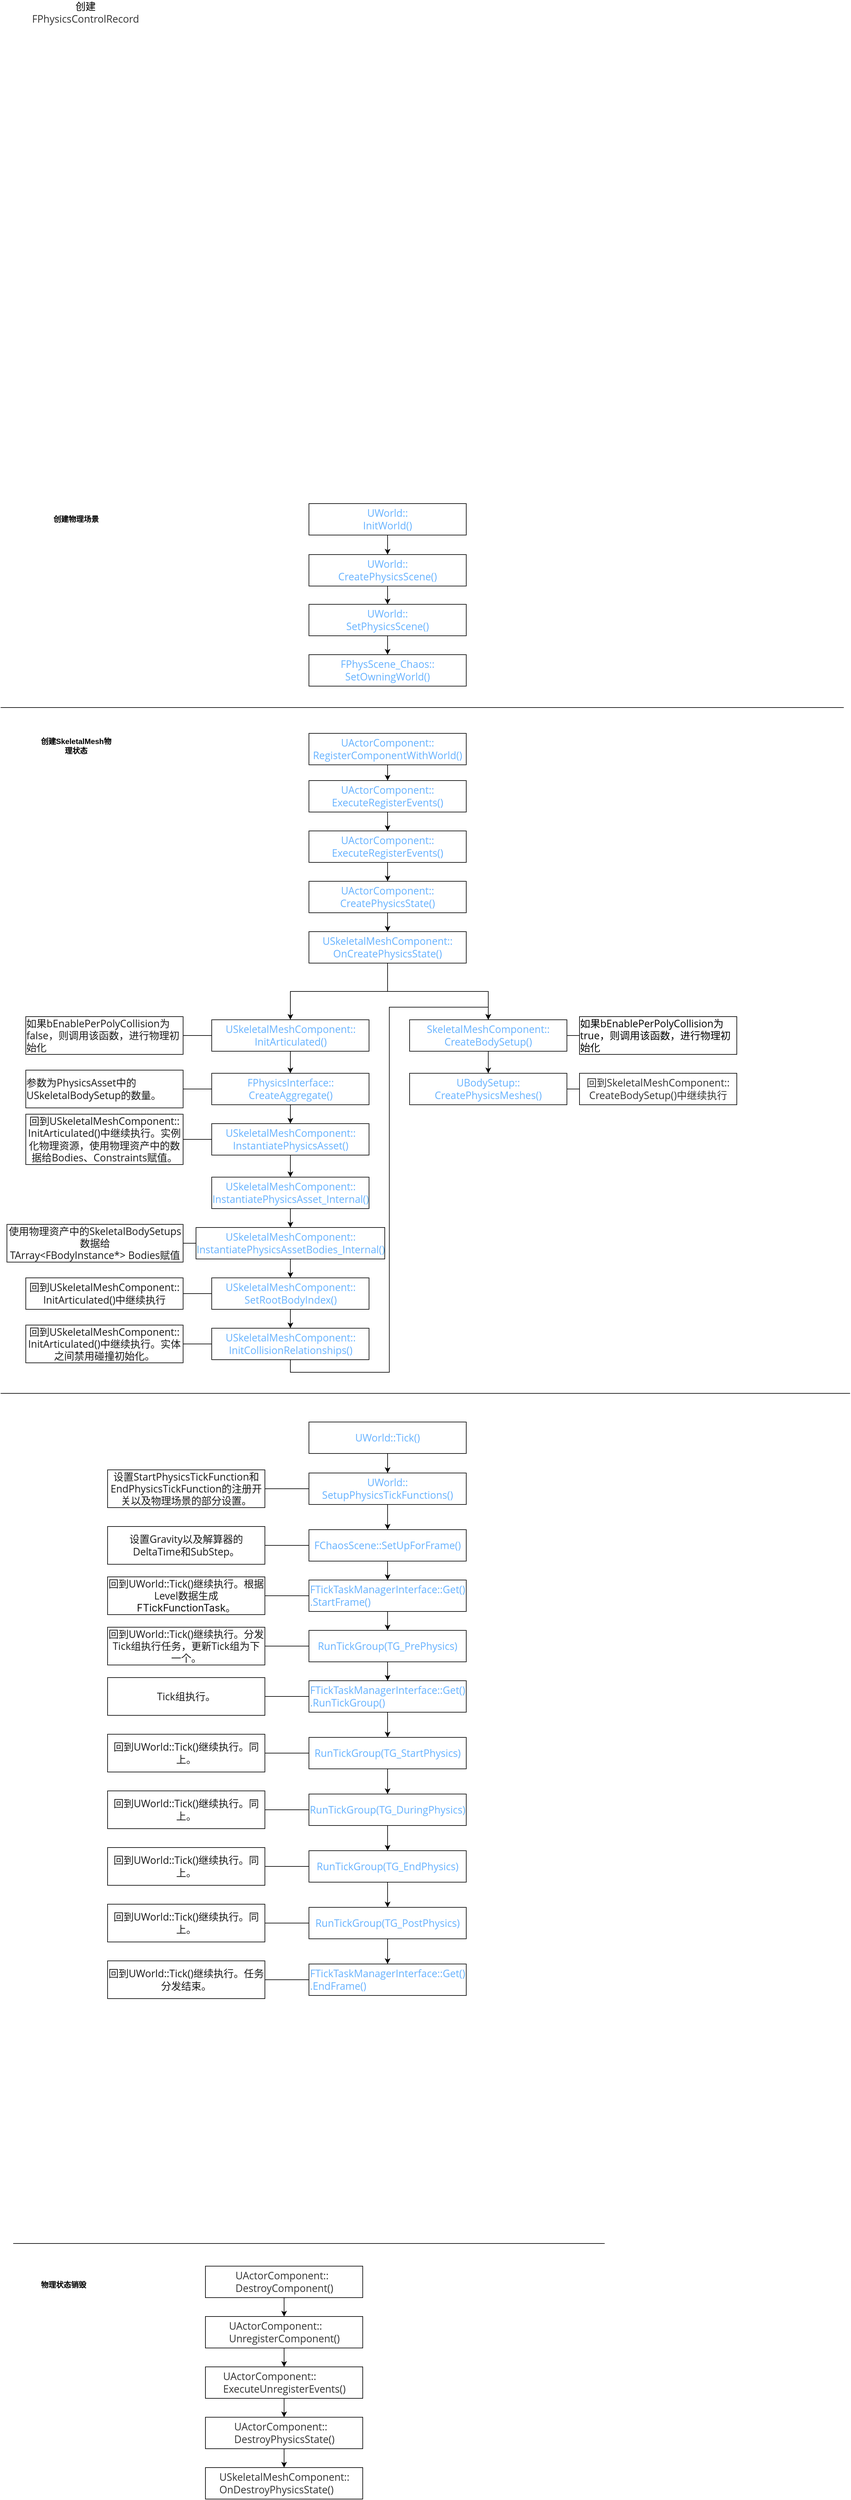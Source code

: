 <mxfile version="20.3.0" type="device"><diagram id="4QJ-qWupNC74GznjWMKf" name="第 1 页"><mxGraphModel dx="1422" dy="2034" grid="1" gridSize="10" guides="1" tooltips="1" connect="1" arrows="1" fold="1" page="1" pageScale="1" pageWidth="827" pageHeight="1169" math="0" shadow="0"><root><mxCell id="0"/><mxCell id="1" parent="0"/><mxCell id="AqJ5QSYFtJOBtOSF8PDv-22" style="edgeStyle=orthogonalEdgeStyle;rounded=0;orthogonalLoop=1;jettySize=auto;html=1;exitX=0.5;exitY=1;exitDx=0;exitDy=0;fontColor=#66B2FF;" parent="1" source="AqJ5QSYFtJOBtOSF8PDv-6" target="AqJ5QSYFtJOBtOSF8PDv-7" edge="1"><mxGeometry relative="1" as="geometry"/></mxCell><mxCell id="AqJ5QSYFtJOBtOSF8PDv-6" value="&lt;span style=&quot;box-sizing: border-box; font-family: &amp;quot;Open Sans&amp;quot;, &amp;quot;Clear Sans&amp;quot;, &amp;quot;Helvetica Neue&amp;quot;, Helvetica, Arial, sans-serif; font-size: 16px; orphans: 4; background-color: rgb(255, 255, 255);&quot; class=&quot;md-plain md-expand&quot;&gt;UActorComponent::&lt;/span&gt;&lt;span style=&quot;box-sizing: border-box; font-family: &amp;quot;Open Sans&amp;quot;, &amp;quot;Clear Sans&amp;quot;, &amp;quot;Helvetica Neue&amp;quot;, Helvetica, Arial, sans-serif; font-size: 16px; orphans: 4; background-color: rgb(255, 255, 255);&quot; class=&quot;md-softbreak&quot;&gt;&lt;br&gt;&lt;/span&gt;&lt;span style=&quot;box-sizing: border-box; font-family: &amp;quot;Open Sans&amp;quot;, &amp;quot;Clear Sans&amp;quot;, &amp;quot;Helvetica Neue&amp;quot;, Helvetica, Arial, sans-serif; font-size: 16px; orphans: 4; background-color: rgb(255, 255, 255);&quot; class=&quot;md-plain md-expand&quot;&gt;RegisterComponentWithWorld()&lt;/span&gt;" style="rounded=0;html=1;whiteSpace=wrap;align=center;fontColor=#66B2FF;" parent="1" vertex="1"><mxGeometry x="500" y="25" width="250" height="50" as="geometry"/></mxCell><mxCell id="AqJ5QSYFtJOBtOSF8PDv-23" style="edgeStyle=orthogonalEdgeStyle;rounded=0;orthogonalLoop=1;jettySize=auto;html=1;exitX=0.5;exitY=1;exitDx=0;exitDy=0;fontColor=#66B2FF;" parent="1" source="AqJ5QSYFtJOBtOSF8PDv-7" target="AqJ5QSYFtJOBtOSF8PDv-8" edge="1"><mxGeometry relative="1" as="geometry"/></mxCell><mxCell id="AqJ5QSYFtJOBtOSF8PDv-7" value="&lt;div style=&quot;orphans: 4;&quot;&gt;&lt;span style=&quot;background-color: initial; font-size: 16px;&quot;&gt;&lt;font face=&quot;Open Sans, Clear Sans, Helvetica Neue, Helvetica, Arial, sans-serif&quot;&gt;UActorComponent::&lt;/font&gt;&lt;/span&gt;&lt;/div&gt;&lt;div style=&quot;orphans: 4;&quot;&gt;&lt;span style=&quot;font-family: &amp;quot;Open Sans&amp;quot;, &amp;quot;Clear Sans&amp;quot;, &amp;quot;Helvetica Neue&amp;quot;, Helvetica, Arial, sans-serif; background-color: initial; font-size: 16px;&quot;&gt;ExecuteRegisterEvents()&lt;/span&gt;&lt;/div&gt;" style="rounded=0;html=1;whiteSpace=wrap;align=center;fontColor=#66B2FF;" parent="1" vertex="1"><mxGeometry x="500" y="100" width="250" height="50" as="geometry"/></mxCell><mxCell id="AqJ5QSYFtJOBtOSF8PDv-24" style="edgeStyle=orthogonalEdgeStyle;rounded=0;orthogonalLoop=1;jettySize=auto;html=1;exitX=0.5;exitY=1;exitDx=0;exitDy=0;fontColor=#66B2FF;" parent="1" source="AqJ5QSYFtJOBtOSF8PDv-8" target="AqJ5QSYFtJOBtOSF8PDv-10" edge="1"><mxGeometry relative="1" as="geometry"/></mxCell><mxCell id="AqJ5QSYFtJOBtOSF8PDv-8" value="&lt;div style=&quot;orphans: 4;&quot;&gt;&lt;span style=&quot;background-color: initial; font-size: 16px;&quot;&gt;&lt;font face=&quot;Open Sans, Clear Sans, Helvetica Neue, Helvetica, Arial, sans-serif&quot;&gt;UActorComponent::&lt;/font&gt;&lt;/span&gt;&lt;/div&gt;&lt;div style=&quot;orphans: 4;&quot;&gt;&lt;span style=&quot;font-family: &amp;quot;Open Sans&amp;quot;, &amp;quot;Clear Sans&amp;quot;, &amp;quot;Helvetica Neue&amp;quot;, Helvetica, Arial, sans-serif; background-color: initial; font-size: 16px;&quot;&gt;ExecuteRegisterEvents()&lt;/span&gt;&lt;/div&gt;" style="rounded=0;html=1;whiteSpace=wrap;align=center;fontColor=#66B2FF;" parent="1" vertex="1"><mxGeometry x="500" y="180" width="250" height="50" as="geometry"/></mxCell><mxCell id="AqJ5QSYFtJOBtOSF8PDv-27" style="edgeStyle=orthogonalEdgeStyle;rounded=0;orthogonalLoop=1;jettySize=auto;html=1;exitX=0.5;exitY=1;exitDx=0;exitDy=0;fontColor=#66B2FF;" parent="1" source="AqJ5QSYFtJOBtOSF8PDv-9" target="AqJ5QSYFtJOBtOSF8PDv-76" edge="1"><mxGeometry relative="1" as="geometry"/></mxCell><mxCell id="AqJ5QSYFtJOBtOSF8PDv-48" style="edgeStyle=none;rounded=0;orthogonalLoop=1;jettySize=auto;html=1;exitX=0;exitY=0.5;exitDx=0;exitDy=0;entryX=1;entryY=0.5;entryDx=0;entryDy=0;endArrow=none;endFill=0;" parent="1" source="AqJ5QSYFtJOBtOSF8PDv-9" target="AqJ5QSYFtJOBtOSF8PDv-74" edge="1"><mxGeometry relative="1" as="geometry"><mxPoint x="70" y="505" as="targetPoint"/></mxGeometry></mxCell><mxCell id="AqJ5QSYFtJOBtOSF8PDv-9" value="&lt;div style=&quot;orphans: 4;&quot;&gt;&lt;font face=&quot;Open Sans, Clear Sans, Helvetica Neue, Helvetica, Arial, sans-serif&quot;&gt;&lt;span style=&quot;font-size: 16px;&quot;&gt;USkeletalMeshComponent::&lt;/span&gt;&lt;/font&gt;&lt;/div&gt;&lt;div style=&quot;orphans: 4;&quot;&gt;&lt;span style=&quot;font-size: 16px; font-family: &amp;quot;Open Sans&amp;quot;, &amp;quot;Clear Sans&amp;quot;, &amp;quot;Helvetica Neue&amp;quot;, Helvetica, Arial, sans-serif; background-color: initial;&quot;&gt;InitArticulated()&lt;/span&gt;&lt;/div&gt;" style="rounded=0;html=1;strokeColor=default;fillColor=default;whiteSpace=wrap;align=center;fontColor=#66B2FF;" parent="1" vertex="1"><mxGeometry x="345.5" y="480" width="250" height="50" as="geometry"/></mxCell><mxCell id="AqJ5QSYFtJOBtOSF8PDv-25" style="edgeStyle=orthogonalEdgeStyle;rounded=0;orthogonalLoop=1;jettySize=auto;html=1;exitX=0.5;exitY=1;exitDx=0;exitDy=0;fontColor=#66B2FF;" parent="1" source="AqJ5QSYFtJOBtOSF8PDv-10" target="AqJ5QSYFtJOBtOSF8PDv-11" edge="1"><mxGeometry relative="1" as="geometry"/></mxCell><mxCell id="AqJ5QSYFtJOBtOSF8PDv-10" value="&lt;div style=&quot;orphans: 4;&quot;&gt;&lt;font face=&quot;Open Sans, Clear Sans, Helvetica Neue, Helvetica, Arial, sans-serif&quot;&gt;&lt;span style=&quot;font-size: 16px;&quot;&gt;UActorComponent::&lt;/span&gt;&lt;/font&gt;&lt;/div&gt;&lt;div style=&quot;orphans: 4;&quot;&gt;&lt;span style=&quot;font-size: 16px; font-family: &amp;quot;Open Sans&amp;quot;, &amp;quot;Clear Sans&amp;quot;, &amp;quot;Helvetica Neue&amp;quot;, Helvetica, Arial, sans-serif; background-color: initial;&quot;&gt;CreatePhysicsState()&lt;/span&gt;&lt;/div&gt;" style="rounded=0;html=1;strokeColor=default;fillColor=default;whiteSpace=wrap;align=center;fontColor=#66B2FF;" parent="1" vertex="1"><mxGeometry x="500" y="260" width="250" height="50" as="geometry"/></mxCell><mxCell id="AqJ5QSYFtJOBtOSF8PDv-51" style="edgeStyle=orthogonalEdgeStyle;rounded=0;orthogonalLoop=1;jettySize=auto;html=1;exitX=0.5;exitY=1;exitDx=0;exitDy=0;endArrow=classic;endFill=1;" parent="1" source="AqJ5QSYFtJOBtOSF8PDv-11" target="AqJ5QSYFtJOBtOSF8PDv-49" edge="1"><mxGeometry relative="1" as="geometry"/></mxCell><mxCell id="AqJ5QSYFtJOBtOSF8PDv-52" style="edgeStyle=orthogonalEdgeStyle;rounded=0;orthogonalLoop=1;jettySize=auto;html=1;exitX=0.5;exitY=1;exitDx=0;exitDy=0;endArrow=classic;endFill=1;" parent="1" source="AqJ5QSYFtJOBtOSF8PDv-11" target="AqJ5QSYFtJOBtOSF8PDv-9" edge="1"><mxGeometry relative="1" as="geometry"/></mxCell><mxCell id="AqJ5QSYFtJOBtOSF8PDv-11" value="&lt;div style=&quot;orphans: 4;&quot;&gt;&lt;font face=&quot;Open Sans, Clear Sans, Helvetica Neue, Helvetica, Arial, sans-serif&quot;&gt;&lt;span style=&quot;font-size: 16px;&quot;&gt;USkeletalMeshComponent::&lt;/span&gt;&lt;/font&gt;&lt;/div&gt;&lt;div style=&quot;orphans: 4;&quot;&gt;&lt;span style=&quot;font-size: 16px; font-family: &amp;quot;Open Sans&amp;quot;, &amp;quot;Clear Sans&amp;quot;, &amp;quot;Helvetica Neue&amp;quot;, Helvetica, Arial, sans-serif; background-color: initial;&quot;&gt;OnCreatePhysicsState()&lt;/span&gt;&lt;/div&gt;" style="rounded=0;html=1;strokeColor=default;fillColor=default;whiteSpace=wrap;labelPosition=center;verticalLabelPosition=middle;align=center;verticalAlign=middle;fontColor=#66B2FF;" parent="1" vertex="1"><mxGeometry x="500" y="340" width="250" height="50" as="geometry"/></mxCell><mxCell id="AqJ5QSYFtJOBtOSF8PDv-12" value="&lt;div style=&quot;orphans: 4;&quot;&gt;&lt;span style=&quot;background-color: initial; font-size: 16px;&quot;&gt;&lt;font face=&quot;Open Sans, Clear Sans, Helvetica Neue, Helvetica, Arial, sans-serif&quot;&gt;USkeletalMeshComponent::&lt;/font&gt;&lt;/span&gt;&lt;/div&gt;&lt;div style=&quot;orphans: 4;&quot;&gt;&lt;span style=&quot;background-color: initial; font-size: 16px;&quot;&gt;&lt;font face=&quot;Open Sans, Clear Sans, Helvetica Neue, Helvetica, Arial, sans-serif&quot;&gt;InstantiatePhysicsAsset&lt;/font&gt;&lt;/span&gt;&lt;span style=&quot;background-color: initial; font-family: &amp;quot;Open Sans&amp;quot;, &amp;quot;Clear Sans&amp;quot;, &amp;quot;Helvetica Neue&amp;quot;, Helvetica, Arial, sans-serif; font-size: 16px;&quot;&gt;()&lt;/span&gt;&lt;/div&gt;" style="rounded=0;html=1;strokeColor=default;fillColor=default;whiteSpace=wrap;align=center;fontColor=#66B2FF;" parent="1" vertex="1"><mxGeometry x="345.5" y="645" width="250" height="50" as="geometry"/></mxCell><mxCell id="AqJ5QSYFtJOBtOSF8PDv-31" style="rounded=0;orthogonalLoop=1;jettySize=auto;html=1;exitX=0;exitY=0.5;exitDx=0;exitDy=0;endArrow=none;endFill=0;" parent="1" source="AqJ5QSYFtJOBtOSF8PDv-13" target="AqJ5QSYFtJOBtOSF8PDv-21" edge="1"><mxGeometry relative="1" as="geometry"/></mxCell><mxCell id="AqJ5QSYFtJOBtOSF8PDv-13" value="&lt;div style=&quot;orphans: 4;&quot;&gt;&lt;font face=&quot;Open Sans, Clear Sans, Helvetica Neue, Helvetica, Arial, sans-serif&quot;&gt;&lt;span style=&quot;font-size: 16px;&quot;&gt;USkeletalMeshComponent::&lt;/span&gt;&lt;/font&gt;&lt;/div&gt;&lt;div style=&quot;orphans: 4;&quot;&gt;&lt;font face=&quot;Open Sans, Clear Sans, Helvetica Neue, Helvetica, Arial, sans-serif&quot;&gt;&lt;span style=&quot;font-size: 16px;&quot;&gt;InitCollisionRelationships()&lt;/span&gt;&lt;/font&gt;&lt;br&gt;&lt;/div&gt;" style="rounded=0;html=1;strokeColor=default;fillColor=default;whiteSpace=wrap;align=center;fontColor=#66B2FF;" parent="1" vertex="1"><mxGeometry x="345.5" y="970" width="250" height="50" as="geometry"/></mxCell><mxCell id="AqJ5QSYFtJOBtOSF8PDv-29" style="edgeStyle=orthogonalEdgeStyle;rounded=0;orthogonalLoop=1;jettySize=auto;html=1;exitX=0.5;exitY=1;exitDx=0;exitDy=0;fontColor=#66B2FF;" parent="1" source="AqJ5QSYFtJOBtOSF8PDv-14" target="AqJ5QSYFtJOBtOSF8PDv-13" edge="1"><mxGeometry relative="1" as="geometry"/></mxCell><mxCell id="AqJ5QSYFtJOBtOSF8PDv-30" style="rounded=0;orthogonalLoop=1;jettySize=auto;html=1;exitX=0;exitY=0.5;exitDx=0;exitDy=0;endArrow=none;endFill=0;" parent="1" source="AqJ5QSYFtJOBtOSF8PDv-14" target="AqJ5QSYFtJOBtOSF8PDv-19" edge="1"><mxGeometry relative="1" as="geometry"/></mxCell><mxCell id="AqJ5QSYFtJOBtOSF8PDv-14" value="&lt;div style=&quot;orphans: 4;&quot;&gt;&lt;font face=&quot;Open Sans, Clear Sans, Helvetica Neue, Helvetica, Arial, sans-serif&quot;&gt;&lt;span style=&quot;font-size: 16px;&quot;&gt;USkeletalMeshComponent::&lt;/span&gt;&lt;/font&gt;&lt;/div&gt;&lt;div style=&quot;orphans: 4;&quot;&gt;&lt;font face=&quot;Open Sans, Clear Sans, Helvetica Neue, Helvetica, Arial, sans-serif&quot;&gt;&lt;span style=&quot;font-size: 16px;&quot;&gt;SetRootBodyIndex()&lt;/span&gt;&lt;/font&gt;&lt;br&gt;&lt;/div&gt;" style="rounded=0;html=1;strokeColor=default;fillColor=default;whiteSpace=wrap;align=center;fontColor=#66B2FF;" parent="1" vertex="1"><mxGeometry x="345.5" y="890" width="250" height="50" as="geometry"/></mxCell><mxCell id="AqJ5QSYFtJOBtOSF8PDv-19" value="&lt;span style=&quot;orphans: 4; text-align: start; background-color: initial;&quot;&gt;&lt;font style=&quot;&quot; face=&quot;Open Sans, Clear Sans, Helvetica Neue, Helvetica, Arial, sans-serif&quot;&gt;&lt;span style=&quot;font-size: 16px;&quot;&gt;回到USkeletalMeshComponent::&lt;br&gt;InitArticulated()&lt;/span&gt;&lt;/font&gt;&lt;/span&gt;&lt;span style=&quot;orphans: 4; text-align: start; background-color: initial; font-size: 16px; font-family: &amp;quot;Open Sans&amp;quot;, &amp;quot;Clear Sans&amp;quot;, &amp;quot;Helvetica Neue&amp;quot;, Helvetica, Arial, sans-serif;&quot;&gt;中继续执行&lt;/span&gt;" style="rounded=0;whiteSpace=wrap;html=1;fontColor=#1A1A1A;" parent="1" vertex="1"><mxGeometry x="50" y="890" width="250" height="50" as="geometry"/></mxCell><mxCell id="AqJ5QSYFtJOBtOSF8PDv-21" value="&lt;span style=&quot;orphans: 4; text-align: start; background-color: initial;&quot;&gt;&lt;font style=&quot;&quot; face=&quot;Open Sans, Clear Sans, Helvetica Neue, Helvetica, Arial, sans-serif&quot;&gt;&lt;span style=&quot;font-size: 16px;&quot;&gt;回到USkeletalMeshComponent::&lt;br&gt;InitArticulated()&lt;/span&gt;&lt;/font&gt;&lt;/span&gt;&lt;span style=&quot;orphans: 4; text-align: start; background-color: initial; font-size: 16px; font-family: &amp;quot;Open Sans&amp;quot;, &amp;quot;Clear Sans&amp;quot;, &amp;quot;Helvetica Neue&amp;quot;, Helvetica, Arial, sans-serif;&quot;&gt;中继续执行。实体之间禁用碰撞初始化。&lt;/span&gt;" style="rounded=0;whiteSpace=wrap;html=1;fontColor=#1A1A1A;" parent="1" vertex="1"><mxGeometry x="50" y="965" width="250" height="60" as="geometry"/></mxCell><mxCell id="AqJ5QSYFtJOBtOSF8PDv-32" value="创建SkeletalMesh物理状态" style="text;html=1;strokeColor=none;fillColor=none;align=center;verticalAlign=middle;whiteSpace=wrap;rounded=0;fontStyle=1" parent="1" vertex="1"><mxGeometry x="70" y="25" width="120" height="40" as="geometry"/></mxCell><mxCell id="AqJ5QSYFtJOBtOSF8PDv-34" value="" style="line;strokeWidth=1;fillColor=none;align=left;verticalAlign=middle;spacingTop=-1;spacingLeft=3;spacingRight=3;rotatable=0;labelPosition=right;points=[];portConstraint=eastwest;strokeColor=inherit;labelBackgroundColor=none;" parent="1" vertex="1"><mxGeometry x="30" y="2420" width="940" height="8" as="geometry"/></mxCell><mxCell id="AqJ5QSYFtJOBtOSF8PDv-41" style="edgeStyle=none;rounded=0;orthogonalLoop=1;jettySize=auto;html=1;exitX=0.5;exitY=1;exitDx=0;exitDy=0;endArrow=classic;endFill=1;" parent="1" source="AqJ5QSYFtJOBtOSF8PDv-35" target="AqJ5QSYFtJOBtOSF8PDv-36" edge="1"><mxGeometry relative="1" as="geometry"/></mxCell><mxCell id="AqJ5QSYFtJOBtOSF8PDv-35" value="&lt;div style=&quot;orphans: 4; text-align: start;&quot;&gt;&lt;font face=&quot;Open Sans, Clear Sans, Helvetica Neue, Helvetica, Arial, sans-serif&quot; color=&quot;#333333&quot;&gt;&lt;span style=&quot;font-size: 16px;&quot;&gt;UActorComponent::&lt;/span&gt;&lt;/font&gt;&lt;/div&gt;&lt;div style=&quot;orphans: 4; text-align: start;&quot;&gt;&lt;font face=&quot;Open Sans, Clear Sans, Helvetica Neue, Helvetica, Arial, sans-serif&quot; color=&quot;#333333&quot;&gt;&lt;span style=&quot;font-size: 16px;&quot;&gt;DestroyComponent()&lt;/span&gt;&lt;/font&gt;&lt;br&gt;&lt;/div&gt;" style="rounded=0;html=1;strokeColor=default;fillColor=default;whiteSpace=wrap;" parent="1" vertex="1"><mxGeometry x="335.5" y="2460" width="250" height="50" as="geometry"/></mxCell><mxCell id="AqJ5QSYFtJOBtOSF8PDv-42" style="edgeStyle=none;rounded=0;orthogonalLoop=1;jettySize=auto;html=1;exitX=0.5;exitY=1;exitDx=0;exitDy=0;entryX=0.5;entryY=0;entryDx=0;entryDy=0;endArrow=classic;endFill=1;" parent="1" source="AqJ5QSYFtJOBtOSF8PDv-36" target="AqJ5QSYFtJOBtOSF8PDv-38" edge="1"><mxGeometry relative="1" as="geometry"/></mxCell><mxCell id="AqJ5QSYFtJOBtOSF8PDv-36" value="&lt;div style=&quot;orphans: 4; text-align: start;&quot;&gt;&lt;font face=&quot;Open Sans, Clear Sans, Helvetica Neue, Helvetica, Arial, sans-serif&quot; color=&quot;#333333&quot;&gt;&lt;span style=&quot;font-size: 16px;&quot;&gt;UActorComponent::&lt;/span&gt;&lt;/font&gt;&lt;/div&gt;&lt;div style=&quot;orphans: 4; text-align: start;&quot;&gt;&lt;font face=&quot;Open Sans, Clear Sans, Helvetica Neue, Helvetica, Arial, sans-serif&quot; color=&quot;#333333&quot;&gt;&lt;span style=&quot;font-size: 16px;&quot;&gt;UnregisterComponent()&lt;/span&gt;&lt;/font&gt;&lt;br&gt;&lt;/div&gt;" style="rounded=0;html=1;strokeColor=default;fillColor=default;whiteSpace=wrap;" parent="1" vertex="1"><mxGeometry x="335.5" y="2540" width="250" height="50" as="geometry"/></mxCell><mxCell id="AqJ5QSYFtJOBtOSF8PDv-44" style="edgeStyle=none;rounded=0;orthogonalLoop=1;jettySize=auto;html=1;exitX=0.5;exitY=1;exitDx=0;exitDy=0;entryX=0.5;entryY=0;entryDx=0;entryDy=0;endArrow=classic;endFill=1;" parent="1" source="AqJ5QSYFtJOBtOSF8PDv-37" target="AqJ5QSYFtJOBtOSF8PDv-39" edge="1"><mxGeometry relative="1" as="geometry"/></mxCell><mxCell id="AqJ5QSYFtJOBtOSF8PDv-37" value="&lt;div style=&quot;orphans: 4; text-align: start;&quot;&gt;&lt;font face=&quot;Open Sans, Clear Sans, Helvetica Neue, Helvetica, Arial, sans-serif&quot; color=&quot;#333333&quot;&gt;&lt;span style=&quot;font-size: 16px;&quot;&gt;UActorComponent::&lt;/span&gt;&lt;/font&gt;&lt;/div&gt;&lt;div style=&quot;orphans: 4; text-align: start;&quot;&gt;&lt;font face=&quot;Open Sans, Clear Sans, Helvetica Neue, Helvetica, Arial, sans-serif&quot; color=&quot;#333333&quot;&gt;&lt;span style=&quot;font-size: 16px;&quot;&gt;DestroyPhysicsState()&lt;/span&gt;&lt;/font&gt;&lt;br&gt;&lt;/div&gt;" style="rounded=0;html=1;strokeColor=default;fillColor=default;whiteSpace=wrap;" parent="1" vertex="1"><mxGeometry x="335.5" y="2700" width="250" height="50" as="geometry"/></mxCell><mxCell id="AqJ5QSYFtJOBtOSF8PDv-43" style="edgeStyle=none;rounded=0;orthogonalLoop=1;jettySize=auto;html=1;exitX=0.5;exitY=1;exitDx=0;exitDy=0;endArrow=classic;endFill=1;" parent="1" source="AqJ5QSYFtJOBtOSF8PDv-38" target="AqJ5QSYFtJOBtOSF8PDv-37" edge="1"><mxGeometry relative="1" as="geometry"/></mxCell><mxCell id="AqJ5QSYFtJOBtOSF8PDv-38" value="&lt;div style=&quot;orphans: 4; text-align: start;&quot;&gt;&lt;font face=&quot;Open Sans, Clear Sans, Helvetica Neue, Helvetica, Arial, sans-serif&quot; color=&quot;#333333&quot;&gt;&lt;span style=&quot;font-size: 16px;&quot;&gt;UActorComponent::&lt;/span&gt;&lt;/font&gt;&lt;/div&gt;&lt;div style=&quot;orphans: 4; text-align: start;&quot;&gt;&lt;font face=&quot;Open Sans, Clear Sans, Helvetica Neue, Helvetica, Arial, sans-serif&quot; color=&quot;#333333&quot;&gt;&lt;span style=&quot;font-size: 16px;&quot;&gt;ExecuteUnregisterEvents()&lt;/span&gt;&lt;/font&gt;&lt;br&gt;&lt;/div&gt;" style="rounded=0;html=1;strokeColor=default;fillColor=default;whiteSpace=wrap;" parent="1" vertex="1"><mxGeometry x="335.5" y="2620" width="250" height="50" as="geometry"/></mxCell><mxCell id="AqJ5QSYFtJOBtOSF8PDv-39" value="&lt;div style=&quot;orphans: 4; text-align: start;&quot;&gt;&lt;font face=&quot;Open Sans, Clear Sans, Helvetica Neue, Helvetica, Arial, sans-serif&quot; color=&quot;#333333&quot;&gt;&lt;span style=&quot;font-size: 16px;&quot;&gt;USkeletalMeshComponent::&lt;/span&gt;&lt;/font&gt;&lt;/div&gt;&lt;div style=&quot;orphans: 4; text-align: start;&quot;&gt;&lt;font face=&quot;Open Sans, Clear Sans, Helvetica Neue, Helvetica, Arial, sans-serif&quot; color=&quot;#333333&quot;&gt;&lt;span style=&quot;font-size: 16px;&quot;&gt;OnDestroyPhysicsState()&lt;/span&gt;&lt;/font&gt;&lt;br&gt;&lt;/div&gt;" style="rounded=0;html=1;strokeColor=default;fillColor=default;whiteSpace=wrap;" parent="1" vertex="1"><mxGeometry x="335.5" y="2780" width="250" height="50" as="geometry"/></mxCell><mxCell id="AqJ5QSYFtJOBtOSF8PDv-45" value="物理状态销毁" style="text;html=1;strokeColor=none;fillColor=none;align=center;verticalAlign=middle;whiteSpace=wrap;rounded=0;fontStyle=1" parent="1" vertex="1"><mxGeometry x="50" y="2470" width="120" height="40" as="geometry"/></mxCell><mxCell id="AqJ5QSYFtJOBtOSF8PDv-55" style="edgeStyle=orthogonalEdgeStyle;rounded=0;orthogonalLoop=1;jettySize=auto;html=1;exitX=0.5;exitY=1;exitDx=0;exitDy=0;entryX=0.5;entryY=0;entryDx=0;entryDy=0;endArrow=classic;endFill=1;fontColor=#66B2FF;" parent="1" source="AqJ5QSYFtJOBtOSF8PDv-49" target="AqJ5QSYFtJOBtOSF8PDv-53" edge="1"><mxGeometry relative="1" as="geometry"/></mxCell><mxCell id="AqJ5QSYFtJOBtOSF8PDv-58" style="edgeStyle=none;rounded=0;orthogonalLoop=1;jettySize=auto;html=1;exitX=1;exitY=0.5;exitDx=0;exitDy=0;endArrow=none;endFill=0;" parent="1" source="AqJ5QSYFtJOBtOSF8PDv-49" target="AqJ5QSYFtJOBtOSF8PDv-75" edge="1"><mxGeometry relative="1" as="geometry"><mxPoint x="930" y="505" as="targetPoint"/></mxGeometry></mxCell><mxCell id="AqJ5QSYFtJOBtOSF8PDv-49" value="&lt;div style=&quot;orphans: 4;&quot;&gt;&lt;font face=&quot;Open Sans, Clear Sans, Helvetica Neue, Helvetica, Arial, sans-serif&quot;&gt;&lt;span style=&quot;font-size: 16px;&quot;&gt;SkeletalMeshComponent::&lt;/span&gt;&lt;/font&gt;&lt;/div&gt;&lt;div style=&quot;orphans: 4;&quot;&gt;&lt;font face=&quot;Open Sans, Clear Sans, Helvetica Neue, Helvetica, Arial, sans-serif&quot;&gt;&lt;span style=&quot;font-size: 16px;&quot;&gt;CreateBodySetup()&lt;/span&gt;&lt;/font&gt;&lt;br&gt;&lt;/div&gt;" style="rounded=0;html=1;strokeColor=default;fillColor=default;whiteSpace=wrap;align=center;fontColor=#66B2FF;" parent="1" vertex="1"><mxGeometry x="660" y="480" width="250" height="50" as="geometry"/></mxCell><mxCell id="AqJ5QSYFtJOBtOSF8PDv-56" style="edgeStyle=orthogonalEdgeStyle;rounded=0;orthogonalLoop=1;jettySize=auto;html=1;exitX=1;exitY=0.5;exitDx=0;exitDy=0;entryX=0;entryY=0.5;entryDx=0;entryDy=0;endArrow=none;endFill=0;" parent="1" source="AqJ5QSYFtJOBtOSF8PDv-53" target="AqJ5QSYFtJOBtOSF8PDv-54" edge="1"><mxGeometry relative="1" as="geometry"/></mxCell><mxCell id="AqJ5QSYFtJOBtOSF8PDv-53" value="&lt;div style=&quot;orphans: 4;&quot;&gt;&lt;font face=&quot;Open Sans, Clear Sans, Helvetica Neue, Helvetica, Arial, sans-serif&quot;&gt;&lt;span style=&quot;font-size: 16px;&quot;&gt;UBodySetup::&lt;/span&gt;&lt;/font&gt;&lt;/div&gt;&lt;div style=&quot;orphans: 4;&quot;&gt;&lt;font face=&quot;Open Sans, Clear Sans, Helvetica Neue, Helvetica, Arial, sans-serif&quot;&gt;&lt;span style=&quot;font-size: 16px;&quot;&gt;CreatePhysicsMeshes()&lt;/span&gt;&lt;/font&gt;&lt;br&gt;&lt;/div&gt;" style="rounded=0;html=1;strokeColor=default;fillColor=default;whiteSpace=wrap;align=center;fontColor=#66B2FF;" parent="1" vertex="1"><mxGeometry x="660" y="565" width="250" height="50" as="geometry"/></mxCell><mxCell id="AqJ5QSYFtJOBtOSF8PDv-54" value="&lt;span style=&quot;orphans: 4; text-align: start; background-color: initial;&quot;&gt;&lt;font style=&quot;&quot; face=&quot;Open Sans, Clear Sans, Helvetica Neue, Helvetica, Arial, sans-serif&quot; color=&quot;#333333&quot;&gt;&lt;span style=&quot;font-size: 16px;&quot;&gt;回到&lt;/span&gt;&lt;/font&gt;&lt;/span&gt;&lt;span style=&quot;font-size: 16px; color: rgb(51, 51, 51); font-family: &amp;quot;Open Sans&amp;quot;, &amp;quot;Clear Sans&amp;quot;, &amp;quot;Helvetica Neue&amp;quot;, Helvetica, Arial, sans-serif; orphans: 4; text-align: start; background-color: initial;&quot;&gt;SkeletalMeshComponent::&lt;/span&gt;&lt;span style=&quot;orphans: 4; text-align: start; background-color: initial;&quot;&gt;&lt;font style=&quot;&quot; face=&quot;Open Sans, Clear Sans, Helvetica Neue, Helvetica, Arial, sans-serif&quot; color=&quot;#333333&quot;&gt;&lt;span style=&quot;font-size: 16px;&quot;&gt;&lt;br&gt;&lt;/span&gt;&lt;/font&gt;&lt;/span&gt;&lt;span style=&quot;font-size: 16px; color: rgb(51, 51, 51); font-family: &amp;quot;Open Sans&amp;quot;, &amp;quot;Clear Sans&amp;quot;, &amp;quot;Helvetica Neue&amp;quot;, Helvetica, Arial, sans-serif; orphans: 4; text-align: start; background-color: initial;&quot;&gt;CreateBodySetup()&lt;/span&gt;&lt;span style=&quot;orphans: 4; text-align: start; background-color: initial; font-size: 16px; color: rgb(51, 51, 51); font-family: &amp;quot;Open Sans&amp;quot;, &amp;quot;Clear Sans&amp;quot;, &amp;quot;Helvetica Neue&amp;quot;, Helvetica, Arial, sans-serif;&quot;&gt;中继续执行&lt;/span&gt;" style="rounded=0;whiteSpace=wrap;html=1;" parent="1" vertex="1"><mxGeometry x="930" y="565" width="250" height="50" as="geometry"/></mxCell><mxCell id="AqJ5QSYFtJOBtOSF8PDv-63" style="edgeStyle=none;rounded=0;orthogonalLoop=1;jettySize=auto;html=1;exitX=0.5;exitY=1;exitDx=0;exitDy=0;endArrow=classic;endFill=1;fontColor=#66B2FF;" parent="1" source="AqJ5QSYFtJOBtOSF8PDv-59" target="AqJ5QSYFtJOBtOSF8PDv-60" edge="1"><mxGeometry relative="1" as="geometry"/></mxCell><mxCell id="AqJ5QSYFtJOBtOSF8PDv-59" value="&lt;div style=&quot;orphans: 4;&quot;&gt;&lt;span style=&quot;background-color: initial; font-size: 16px;&quot;&gt;&lt;font face=&quot;Open Sans, Clear Sans, Helvetica Neue, Helvetica, Arial, sans-serif&quot;&gt;UWorld::&lt;/font&gt;&lt;/span&gt;&lt;/div&gt;&lt;div style=&quot;orphans: 4;&quot;&gt;&lt;span style=&quot;background-color: initial; font-size: 16px;&quot;&gt;&lt;font face=&quot;Open Sans, Clear Sans, Helvetica Neue, Helvetica, Arial, sans-serif&quot;&gt;InitWorld()&lt;/font&gt;&lt;/span&gt;&lt;/div&gt;" style="rounded=0;html=1;whiteSpace=wrap;align=center;fontColor=#66B2FF;" parent="1" vertex="1"><mxGeometry x="500" y="-340" width="250" height="50" as="geometry"/></mxCell><mxCell id="AqJ5QSYFtJOBtOSF8PDv-65" style="edgeStyle=none;rounded=0;orthogonalLoop=1;jettySize=auto;html=1;exitX=0.5;exitY=1;exitDx=0;exitDy=0;endArrow=classic;endFill=1;fontColor=#66B2FF;" parent="1" source="AqJ5QSYFtJOBtOSF8PDv-60" target="AqJ5QSYFtJOBtOSF8PDv-61" edge="1"><mxGeometry relative="1" as="geometry"/></mxCell><mxCell id="AqJ5QSYFtJOBtOSF8PDv-60" value="&lt;div style=&quot;orphans: 4;&quot;&gt;&lt;font face=&quot;Open Sans, Clear Sans, Helvetica Neue, Helvetica, Arial, sans-serif&quot;&gt;&lt;span style=&quot;font-size: 16px;&quot;&gt;UWorld::&lt;/span&gt;&lt;/font&gt;&lt;/div&gt;&lt;div style=&quot;orphans: 4;&quot;&gt;&lt;font face=&quot;Open Sans, Clear Sans, Helvetica Neue, Helvetica, Arial, sans-serif&quot;&gt;&lt;span style=&quot;font-size: 16px;&quot;&gt;CreatePhysicsScene()&lt;/span&gt;&lt;/font&gt;&lt;br&gt;&lt;/div&gt;" style="rounded=0;html=1;whiteSpace=wrap;align=center;fontColor=#66B2FF;" parent="1" vertex="1"><mxGeometry x="500" y="-259" width="250" height="50" as="geometry"/></mxCell><mxCell id="AqJ5QSYFtJOBtOSF8PDv-68" style="edgeStyle=none;rounded=0;orthogonalLoop=1;jettySize=auto;html=1;exitX=0.5;exitY=1;exitDx=0;exitDy=0;entryX=0.5;entryY=0;entryDx=0;entryDy=0;endArrow=classic;endFill=1;fontColor=#66B2FF;" parent="1" source="AqJ5QSYFtJOBtOSF8PDv-61" target="AqJ5QSYFtJOBtOSF8PDv-62" edge="1"><mxGeometry relative="1" as="geometry"/></mxCell><mxCell id="AqJ5QSYFtJOBtOSF8PDv-61" value="&lt;div style=&quot;orphans: 4;&quot;&gt;&lt;font face=&quot;Open Sans, Clear Sans, Helvetica Neue, Helvetica, Arial, sans-serif&quot;&gt;&lt;span style=&quot;font-size: 16px;&quot;&gt;UWorld::&lt;/span&gt;&lt;/font&gt;&lt;/div&gt;&lt;div style=&quot;orphans: 4;&quot;&gt;&lt;font face=&quot;Open Sans, Clear Sans, Helvetica Neue, Helvetica, Arial, sans-serif&quot;&gt;&lt;span style=&quot;font-size: 16px;&quot;&gt;SetPhysicsScene()&lt;/span&gt;&lt;/font&gt;&lt;br&gt;&lt;/div&gt;" style="rounded=0;html=1;whiteSpace=wrap;align=center;fontColor=#66B2FF;" parent="1" vertex="1"><mxGeometry x="500" y="-180" width="250" height="50" as="geometry"/></mxCell><mxCell id="AqJ5QSYFtJOBtOSF8PDv-62" value="&lt;div style=&quot;orphans: 4;&quot;&gt;&lt;font face=&quot;Open Sans, Clear Sans, Helvetica Neue, Helvetica, Arial, sans-serif&quot;&gt;&lt;span style=&quot;font-size: 16px;&quot;&gt;FPhysScene_Chaos::&lt;/span&gt;&lt;/font&gt;&lt;/div&gt;&lt;div style=&quot;orphans: 4;&quot;&gt;&lt;font face=&quot;Open Sans, Clear Sans, Helvetica Neue, Helvetica, Arial, sans-serif&quot;&gt;&lt;span style=&quot;font-size: 16px;&quot;&gt;SetOwningWorld()&lt;/span&gt;&lt;/font&gt;&lt;br&gt;&lt;/div&gt;" style="rounded=0;html=1;whiteSpace=wrap;align=center;fontColor=#66B2FF;" parent="1" vertex="1"><mxGeometry x="500" y="-100" width="250" height="50" as="geometry"/></mxCell><mxCell id="AqJ5QSYFtJOBtOSF8PDv-69" value="" style="line;strokeWidth=1;fillColor=none;align=left;verticalAlign=middle;spacingTop=-1;spacingLeft=3;spacingRight=3;rotatable=0;labelPosition=right;points=[];portConstraint=eastwest;strokeColor=inherit;labelBackgroundColor=none;" parent="1" vertex="1"><mxGeometry x="10" y="-20" width="1340" height="8" as="geometry"/></mxCell><mxCell id="AqJ5QSYFtJOBtOSF8PDv-70" value="创建物理场景" style="text;html=1;strokeColor=none;fillColor=none;align=center;verticalAlign=middle;whiteSpace=wrap;rounded=0;fontStyle=1" parent="1" vertex="1"><mxGeometry x="70" y="-335" width="120" height="40" as="geometry"/></mxCell><mxCell id="AqJ5QSYFtJOBtOSF8PDv-73" style="edgeStyle=none;rounded=0;orthogonalLoop=1;jettySize=auto;html=1;exitX=1;exitY=0.5;exitDx=0;exitDy=0;entryX=0;entryY=0.5;entryDx=0;entryDy=0;endArrow=none;endFill=0;" parent="1" source="AqJ5QSYFtJOBtOSF8PDv-72" target="AqJ5QSYFtJOBtOSF8PDv-12" edge="1"><mxGeometry relative="1" as="geometry"/></mxCell><mxCell id="AqJ5QSYFtJOBtOSF8PDv-72" value="&lt;span style=&quot;background-color: initial; orphans: 4; text-align: start;&quot;&gt;&lt;font face=&quot;Open Sans, Clear Sans, Helvetica Neue, Helvetica, Arial, sans-serif&quot;&gt;&lt;span style=&quot;font-size: 16px;&quot;&gt;回到USkeletalMeshComponent::&lt;br&gt;InitArticulated()&lt;/span&gt;&lt;/font&gt;&lt;/span&gt;&lt;span style=&quot;background-color: initial; orphans: 4; text-align: start; font-size: 16px; font-family: &amp;quot;Open Sans&amp;quot;, &amp;quot;Clear Sans&amp;quot;, &amp;quot;Helvetica Neue&amp;quot;, Helvetica, Arial, sans-serif;&quot;&gt;中继续执行。&lt;/span&gt;&lt;span style=&quot;font-family: &amp;quot;Open Sans&amp;quot;, &amp;quot;Clear Sans&amp;quot;, &amp;quot;Helvetica Neue&amp;quot;, Helvetica, Arial, sans-serif; background-color: initial; font-size: 16px; orphans: 4; text-align: start;&quot;&gt;实例化物理资源，使用物理资产中的数据给Bodies、Constraints赋值。&lt;/span&gt;&lt;span style=&quot;background-color: initial; orphans: 4; text-align: start; font-size: 16px; font-family: &amp;quot;Open Sans&amp;quot;, &amp;quot;Clear Sans&amp;quot;, &amp;quot;Helvetica Neue&amp;quot;, Helvetica, Arial, sans-serif;&quot;&gt;&lt;br&gt;&lt;/span&gt;" style="rounded=0;whiteSpace=wrap;html=1;fontColor=#1A1A1A;" parent="1" vertex="1"><mxGeometry x="50" y="630" width="250" height="80" as="geometry"/></mxCell><mxCell id="AqJ5QSYFtJOBtOSF8PDv-74" value="&lt;div style=&quot;orphans: 4; text-align: start;&quot;&gt;&lt;span style=&quot;background-color: initial; font-size: 16px;&quot;&gt;&lt;font face=&quot;Open Sans, Clear Sans, Helvetica Neue, Helvetica, Arial, sans-serif&quot;&gt;如果bEnablePerPolyCollision为false，则调用该函数，进行物理初始化&lt;/font&gt;&lt;/span&gt;&lt;/div&gt;" style="rounded=0;whiteSpace=wrap;html=1;fontColor=#1A1A1A;" parent="1" vertex="1"><mxGeometry x="50" y="475" width="250" height="60" as="geometry"/></mxCell><mxCell id="AqJ5QSYFtJOBtOSF8PDv-75" value="&lt;div style=&quot;orphans: 4; text-align: start;&quot;&gt;&lt;span style=&quot;background-color: initial; font-size: 16px;&quot;&gt;&lt;font face=&quot;Open Sans, Clear Sans, Helvetica Neue, Helvetica, Arial, sans-serif&quot;&gt;如果bEnablePerPolyCollision为true，则调用该函数，进行物理初始化&lt;/font&gt;&lt;/span&gt;&lt;/div&gt;" style="rounded=0;whiteSpace=wrap;html=1;" parent="1" vertex="1"><mxGeometry x="930" y="475" width="250" height="60" as="geometry"/></mxCell><mxCell id="AqJ5QSYFtJOBtOSF8PDv-77" style="edgeStyle=none;rounded=0;orthogonalLoop=1;jettySize=auto;html=1;exitX=0.5;exitY=1;exitDx=0;exitDy=0;endArrow=classic;endFill=1;fontColor=#66B2FF;" parent="1" source="AqJ5QSYFtJOBtOSF8PDv-76" target="AqJ5QSYFtJOBtOSF8PDv-12" edge="1"><mxGeometry relative="1" as="geometry"/></mxCell><mxCell id="AqJ5QSYFtJOBtOSF8PDv-76" value="&lt;div style=&quot;orphans: 4;&quot;&gt;&lt;font face=&quot;Open Sans, Clear Sans, Helvetica Neue, Helvetica, Arial, sans-serif&quot;&gt;&lt;span style=&quot;font-size: 16px;&quot;&gt;FPhysicsInterface::&lt;/span&gt;&lt;/font&gt;&lt;/div&gt;&lt;div style=&quot;orphans: 4;&quot;&gt;&lt;font face=&quot;Open Sans, Clear Sans, Helvetica Neue, Helvetica, Arial, sans-serif&quot;&gt;&lt;span style=&quot;font-size: 16px;&quot;&gt;CreateAggregate()&lt;/span&gt;&lt;/font&gt;&lt;br&gt;&lt;/div&gt;" style="rounded=0;html=1;strokeColor=default;fillColor=default;whiteSpace=wrap;align=center;fontColor=#66B2FF;" parent="1" vertex="1"><mxGeometry x="345.5" y="565" width="250" height="50" as="geometry"/></mxCell><mxCell id="AqJ5QSYFtJOBtOSF8PDv-79" style="edgeStyle=none;rounded=0;orthogonalLoop=1;jettySize=auto;html=1;exitX=1;exitY=0.5;exitDx=0;exitDy=0;entryX=0;entryY=0.5;entryDx=0;entryDy=0;endArrow=none;endFill=0;" parent="1" source="AqJ5QSYFtJOBtOSF8PDv-78" target="AqJ5QSYFtJOBtOSF8PDv-76" edge="1"><mxGeometry relative="1" as="geometry"/></mxCell><mxCell id="AqJ5QSYFtJOBtOSF8PDv-78" value="&lt;div style=&quot;orphans: 4; text-align: start;&quot;&gt;&lt;span style=&quot;font-family: &amp;quot;Open Sans&amp;quot;, &amp;quot;Clear Sans&amp;quot;, &amp;quot;Helvetica Neue&amp;quot;, Helvetica, Arial, sans-serif; font-size: 16px; background-color: rgb(255, 255, 255);&quot;&gt;参数为PhysicsAsset中的USkeletalBodySetup的数量。&lt;/span&gt;&lt;br&gt;&lt;/div&gt;" style="rounded=0;whiteSpace=wrap;html=1;fontColor=#1A1A1A;" parent="1" vertex="1"><mxGeometry x="50" y="560" width="250" height="60" as="geometry"/></mxCell><mxCell id="AqJ5QSYFtJOBtOSF8PDv-85" style="edgeStyle=none;rounded=0;orthogonalLoop=1;jettySize=auto;html=1;exitX=0.5;exitY=1;exitDx=0;exitDy=0;entryX=0.5;entryY=0;entryDx=0;entryDy=0;fontColor=#66B2FF;endArrow=classic;endFill=1;" parent="1" source="AqJ5QSYFtJOBtOSF8PDv-80" target="AqJ5QSYFtJOBtOSF8PDv-83" edge="1"><mxGeometry relative="1" as="geometry"/></mxCell><mxCell id="AqJ5QSYFtJOBtOSF8PDv-80" value="&lt;div style=&quot;orphans: 4;&quot;&gt;&lt;font face=&quot;Open Sans, Clear Sans, Helvetica Neue, Helvetica, Arial, sans-serif&quot;&gt;&lt;span style=&quot;font-size: 16px;&quot;&gt;USkeletalMeshComponent::&lt;/span&gt;&lt;/font&gt;&lt;/div&gt;&lt;div style=&quot;orphans: 4;&quot;&gt;&lt;font face=&quot;Open Sans, Clear Sans, Helvetica Neue, Helvetica, Arial, sans-serif&quot;&gt;&lt;span style=&quot;font-size: 16px;&quot;&gt;InstantiatePhysicsAsset_Internal()&lt;/span&gt;&lt;/font&gt;&lt;br&gt;&lt;/div&gt;" style="rounded=0;html=1;strokeColor=default;fillColor=default;whiteSpace=wrap;align=center;fontColor=#66B2FF;" parent="1" vertex="1"><mxGeometry x="345.5" y="730" width="250" height="50" as="geometry"/></mxCell><mxCell id="AqJ5QSYFtJOBtOSF8PDv-81" value="" style="edgeStyle=orthogonalEdgeStyle;rounded=0;orthogonalLoop=1;jettySize=auto;html=1;exitX=0.5;exitY=1;exitDx=0;exitDy=0;fontColor=#66B2FF;endArrow=classic;endFill=1;" parent="1" source="AqJ5QSYFtJOBtOSF8PDv-12" target="AqJ5QSYFtJOBtOSF8PDv-80" edge="1"><mxGeometry relative="1" as="geometry"><mxPoint x="470.5" y="695" as="sourcePoint"/><mxPoint x="470.5" y="930" as="targetPoint"/></mxGeometry></mxCell><mxCell id="AqJ5QSYFtJOBtOSF8PDv-87" style="edgeStyle=none;rounded=0;orthogonalLoop=1;jettySize=auto;html=1;exitX=1;exitY=0.5;exitDx=0;exitDy=0;entryX=0;entryY=0.5;entryDx=0;entryDy=0;fontColor=#66B2FF;endArrow=none;endFill=0;" parent="1" source="AqJ5QSYFtJOBtOSF8PDv-82" target="AqJ5QSYFtJOBtOSF8PDv-83" edge="1"><mxGeometry relative="1" as="geometry"/></mxCell><mxCell id="AqJ5QSYFtJOBtOSF8PDv-82" value="&lt;span style=&quot;background-color: initial; orphans: 4; text-align: start;&quot;&gt;&lt;font face=&quot;Open Sans, Clear Sans, Helvetica Neue, Helvetica, Arial, sans-serif&quot;&gt;&lt;span style=&quot;font-size: 16px;&quot;&gt;使用物理资产中的SkeletalBodySetups&lt;/span&gt;&lt;br&gt;&lt;span style=&quot;font-size: 16px;&quot;&gt;数据给TArray&amp;lt;FBodyInstance*&amp;gt;&amp;nbsp;&lt;/span&gt;&lt;/font&gt;&lt;font face=&quot;Open Sans, Clear Sans, Helvetica Neue, Helvetica, Arial, sans-serif&quot;&gt;&lt;span style=&quot;font-size: 16px;&quot;&gt;Bodies赋值&lt;/span&gt;&lt;/font&gt;&lt;/span&gt;&lt;span style=&quot;background-color: initial; orphans: 4; text-align: start; font-size: 16px; font-family: &amp;quot;Open Sans&amp;quot;, &amp;quot;Clear Sans&amp;quot;, &amp;quot;Helvetica Neue&amp;quot;, Helvetica, Arial, sans-serif;&quot;&gt;&lt;br&gt;&lt;/span&gt;" style="rounded=0;whiteSpace=wrap;html=1;fontColor=#1A1A1A;" parent="1" vertex="1"><mxGeometry x="20" y="805" width="280" height="60" as="geometry"/></mxCell><mxCell id="AqJ5QSYFtJOBtOSF8PDv-88" style="edgeStyle=none;rounded=0;orthogonalLoop=1;jettySize=auto;html=1;exitX=0.5;exitY=1;exitDx=0;exitDy=0;fontColor=#66B2FF;endArrow=classic;endFill=1;" parent="1" source="AqJ5QSYFtJOBtOSF8PDv-83" target="AqJ5QSYFtJOBtOSF8PDv-14" edge="1"><mxGeometry relative="1" as="geometry"/></mxCell><mxCell id="AqJ5QSYFtJOBtOSF8PDv-83" value="&lt;div style=&quot;orphans: 4;&quot;&gt;&lt;span style=&quot;background-color: initial; font-size: 16px;&quot;&gt;&lt;font face=&quot;Open Sans, Clear Sans, Helvetica Neue, Helvetica, Arial, sans-serif&quot;&gt;USkeletalMeshComponent::&lt;/font&gt;&lt;/span&gt;&lt;/div&gt;&lt;div style=&quot;orphans: 4;&quot;&gt;&lt;span style=&quot;background-color: initial; font-size: 16px;&quot;&gt;&lt;font face=&quot;Open Sans, Clear Sans, Helvetica Neue, Helvetica, Arial, sans-serif&quot;&gt;InstantiatePhysicsAssetBodies_Internal&lt;/font&gt;&lt;/span&gt;&lt;span style=&quot;background-color: initial; font-family: &amp;quot;Open Sans&amp;quot;, &amp;quot;Clear Sans&amp;quot;, &amp;quot;Helvetica Neue&amp;quot;, Helvetica, Arial, sans-serif; font-size: 16px;&quot;&gt;()&lt;/span&gt;&lt;/div&gt;" style="rounded=0;html=1;strokeColor=default;fillColor=default;whiteSpace=wrap;align=center;fontColor=#66B2FF;" parent="1" vertex="1"><mxGeometry x="320.5" y="810" width="300" height="50" as="geometry"/></mxCell><mxCell id="qxz97CPU2nb6ejLSJsdE-1" value="" style="line;strokeWidth=1;fillColor=none;align=left;verticalAlign=middle;spacingTop=-1;spacingLeft=3;spacingRight=3;rotatable=0;labelPosition=right;points=[];portConstraint=eastwest;strokeColor=inherit;labelBackgroundColor=none;" parent="1" vertex="1"><mxGeometry x="10" y="1060" width="1350" height="27" as="geometry"/></mxCell><mxCell id="qxz97CPU2nb6ejLSJsdE-2" value="&lt;div style=&quot;orphans: 4;&quot;&gt;&lt;font face=&quot;Open Sans, Clear Sans, Helvetica Neue, Helvetica, Arial, sans-serif&quot;&gt;&lt;span style=&quot;font-size: 16px;&quot;&gt;UWorld::Tick()&lt;/span&gt;&lt;/font&gt;&lt;br&gt;&lt;/div&gt;" style="rounded=0;html=1;strokeColor=default;fillColor=default;whiteSpace=wrap;align=center;fontColor=#66B2FF;" parent="1" vertex="1"><mxGeometry x="500" y="1119" width="250" height="50" as="geometry"/></mxCell><mxCell id="qxz97CPU2nb6ejLSJsdE-3" value="&lt;div style=&quot;orphans: 4;&quot;&gt;&lt;span style=&quot;font-family: &amp;quot;Open Sans&amp;quot;, &amp;quot;Clear Sans&amp;quot;, &amp;quot;Helvetica Neue&amp;quot;, Helvetica, Arial, sans-serif; font-size: 16px; text-align: start; background-color: rgb(255, 255, 255);&quot;&gt;&lt;font color=&quot;#66b2ff&quot;&gt;UWorld::&lt;/font&gt;&lt;/span&gt;&lt;/div&gt;&lt;div style=&quot;orphans: 4;&quot;&gt;&lt;span style=&quot;font-family: &amp;quot;Open Sans&amp;quot;, &amp;quot;Clear Sans&amp;quot;, &amp;quot;Helvetica Neue&amp;quot;, Helvetica, Arial, sans-serif; font-size: 16px; text-align: start; background-color: rgb(255, 255, 255);&quot;&gt;&lt;font color=&quot;#66b2ff&quot;&gt;SetupPhysicsTickFunctions()&lt;/font&gt;&lt;/span&gt;&lt;br&gt;&lt;/div&gt;" style="rounded=0;html=1;whiteSpace=wrap;align=center;" parent="1" vertex="1"><mxGeometry x="500" y="1200" width="250" height="50" as="geometry"/></mxCell><mxCell id="qxz97CPU2nb6ejLSJsdE-16" style="edgeStyle=orthogonalEdgeStyle;rounded=0;orthogonalLoop=1;jettySize=auto;html=1;exitX=0.5;exitY=1;exitDx=0;exitDy=0;entryX=0.5;entryY=0;entryDx=0;entryDy=0;fontColor=#66B2FF;" parent="1" source="qxz97CPU2nb6ejLSJsdE-4" target="qxz97CPU2nb6ejLSJsdE-11" edge="1"><mxGeometry relative="1" as="geometry"/></mxCell><mxCell id="qxz97CPU2nb6ejLSJsdE-4" value="&lt;div style=&quot;text-align: start;&quot;&gt;&lt;font face=&quot;Open Sans, Clear Sans, Helvetica Neue, Helvetica, Arial, sans-serif&quot; color=&quot;#66b2ff&quot;&gt;&lt;span style=&quot;font-size: 16px;&quot;&gt;FChaosScene::SetUpForFrame()&lt;/span&gt;&lt;/font&gt;&lt;br&gt;&lt;/div&gt;" style="rounded=0;html=1;whiteSpace=wrap;align=center;" parent="1" vertex="1"><mxGeometry x="500" y="1290" width="250" height="50" as="geometry"/></mxCell><mxCell id="qxz97CPU2nb6ejLSJsdE-5" value="&lt;font face=&quot;Open Sans, Clear Sans, Helvetica Neue, Helvetica, Arial, sans-serif&quot;&gt;&lt;span style=&quot;font-size: 16px;&quot;&gt;设置Gravity以及解算器的DeltaTime和SubStep。&lt;/span&gt;&lt;/font&gt;" style="rounded=0;whiteSpace=wrap;html=1;fontColor=#1A1A1A;" parent="1" vertex="1"><mxGeometry x="180" y="1285" width="250" height="60" as="geometry"/></mxCell><mxCell id="qxz97CPU2nb6ejLSJsdE-6" value="&lt;font face=&quot;Open Sans, Clear Sans, Helvetica Neue, Helvetica, Arial, sans-serif&quot;&gt;&lt;span style=&quot;font-size: 16px;&quot;&gt;设置StartPhysicsTickFunction和EndPhysicsTickFunction的注册开关以及物理场景的部分设置。&lt;/span&gt;&lt;/font&gt;" style="rounded=0;whiteSpace=wrap;html=1;fontColor=#1A1A1A;" parent="1" vertex="1"><mxGeometry x="180" y="1195" width="250" height="60" as="geometry"/></mxCell><mxCell id="qxz97CPU2nb6ejLSJsdE-7" style="rounded=0;orthogonalLoop=1;jettySize=auto;html=1;endArrow=none;endFill=0;entryX=1;entryY=0.5;entryDx=0;entryDy=0;" parent="1" source="qxz97CPU2nb6ejLSJsdE-3" target="qxz97CPU2nb6ejLSJsdE-6" edge="1"><mxGeometry relative="1" as="geometry"><mxPoint x="355.5" y="925" as="sourcePoint"/><mxPoint x="310" y="925" as="targetPoint"/></mxGeometry></mxCell><mxCell id="qxz97CPU2nb6ejLSJsdE-8" style="rounded=0;orthogonalLoop=1;jettySize=auto;html=1;exitX=0;exitY=0.5;exitDx=0;exitDy=0;endArrow=none;endFill=0;entryX=1;entryY=0.5;entryDx=0;entryDy=0;" parent="1" source="qxz97CPU2nb6ejLSJsdE-4" target="qxz97CPU2nb6ejLSJsdE-5" edge="1"><mxGeometry relative="1" as="geometry"><mxPoint x="365.5" y="935" as="sourcePoint"/><mxPoint x="320" y="935" as="targetPoint"/></mxGeometry></mxCell><mxCell id="qxz97CPU2nb6ejLSJsdE-9" style="edgeStyle=orthogonalEdgeStyle;rounded=0;orthogonalLoop=1;jettySize=auto;html=1;exitX=0.5;exitY=1;exitDx=0;exitDy=0;fontColor=#66B2FF;" parent="1" source="qxz97CPU2nb6ejLSJsdE-2" target="qxz97CPU2nb6ejLSJsdE-3" edge="1"><mxGeometry relative="1" as="geometry"><mxPoint x="480.5" y="950" as="sourcePoint"/><mxPoint x="480.529" y="980" as="targetPoint"/></mxGeometry></mxCell><mxCell id="qxz97CPU2nb6ejLSJsdE-10" style="edgeStyle=orthogonalEdgeStyle;rounded=0;orthogonalLoop=1;jettySize=auto;html=1;fontColor=#66B2FF;" parent="1" source="qxz97CPU2nb6ejLSJsdE-3" target="qxz97CPU2nb6ejLSJsdE-4" edge="1"><mxGeometry relative="1" as="geometry"><mxPoint x="620" y="1250" as="sourcePoint"/><mxPoint x="490.529" y="990" as="targetPoint"/></mxGeometry></mxCell><mxCell id="qxz97CPU2nb6ejLSJsdE-15" value="" style="edgeStyle=orthogonalEdgeStyle;rounded=0;orthogonalLoop=1;jettySize=auto;html=1;fontColor=#66B2FF;" parent="1" source="qxz97CPU2nb6ejLSJsdE-11" target="qxz97CPU2nb6ejLSJsdE-13" edge="1"><mxGeometry relative="1" as="geometry"/></mxCell><mxCell id="qxz97CPU2nb6ejLSJsdE-11" value="&lt;div style=&quot;text-align: start;&quot;&gt;&lt;font face=&quot;Open Sans, Clear Sans, Helvetica Neue, Helvetica, Arial, sans-serif&quot; color=&quot;#66b2ff&quot;&gt;&lt;span style=&quot;font-size: 16px;&quot;&gt;FTickTaskManagerInterface::Get()&lt;/span&gt;&lt;/font&gt;&lt;/div&gt;&lt;div style=&quot;text-align: start;&quot;&gt;&lt;font face=&quot;Open Sans, Clear Sans, Helvetica Neue, Helvetica, Arial, sans-serif&quot; color=&quot;#66b2ff&quot;&gt;&lt;span style=&quot;font-size: 16px;&quot;&gt;.StartFrame()&lt;/span&gt;&lt;/font&gt;&lt;br&gt;&lt;/div&gt;" style="rounded=0;html=1;whiteSpace=wrap;align=center;" parent="1" vertex="1"><mxGeometry x="500" y="1370" width="250" height="50" as="geometry"/></mxCell><mxCell id="qxz97CPU2nb6ejLSJsdE-36" style="edgeStyle=orthogonalEdgeStyle;rounded=0;orthogonalLoop=1;jettySize=auto;html=1;exitX=1;exitY=0.5;exitDx=0;exitDy=0;entryX=0;entryY=0.5;entryDx=0;entryDy=0;fontColor=#66B2FF;endArrow=none;endFill=0;" parent="1" source="qxz97CPU2nb6ejLSJsdE-12" target="qxz97CPU2nb6ejLSJsdE-11" edge="1"><mxGeometry relative="1" as="geometry"/></mxCell><mxCell id="qxz97CPU2nb6ejLSJsdE-12" value="&lt;font face=&quot;Open Sans, Clear Sans, Helvetica Neue, Helvetica, Arial, sans-serif&quot;&gt;&lt;span style=&quot;font-size: 16px;&quot;&gt;回到UWorld::Tick()继续执行。根据Level数据生成&lt;/span&gt;&lt;/font&gt;&lt;span style=&quot;color: rgb(18, 18, 18); font-family: -apple-system, BlinkMacSystemFont, &amp;quot;Helvetica Neue&amp;quot;, &amp;quot;PingFang SC&amp;quot;, &amp;quot;Microsoft YaHei&amp;quot;, &amp;quot;Source Han Sans SC&amp;quot;, &amp;quot;Noto Sans CJK SC&amp;quot;, &amp;quot;WenQuanYi Micro Hei&amp;quot;, sans-serif; font-size: medium; text-align: left; background-color: rgb(255, 255, 255);&quot;&gt;FTickFunctionTask。&lt;/span&gt;" style="rounded=0;whiteSpace=wrap;html=1;fontColor=#1A1A1A;" parent="1" vertex="1"><mxGeometry x="180" y="1365" width="250" height="60" as="geometry"/></mxCell><mxCell id="qxz97CPU2nb6ejLSJsdE-26" style="edgeStyle=orthogonalEdgeStyle;rounded=0;orthogonalLoop=1;jettySize=auto;html=1;exitX=0.5;exitY=1;exitDx=0;exitDy=0;entryX=0.5;entryY=0;entryDx=0;entryDy=0;fontColor=#66B2FF;" parent="1" source="qxz97CPU2nb6ejLSJsdE-13" target="qxz97CPU2nb6ejLSJsdE-17" edge="1"><mxGeometry relative="1" as="geometry"/></mxCell><mxCell id="qxz97CPU2nb6ejLSJsdE-13" value="&lt;div style=&quot;text-align: start;&quot;&gt;&lt;font face=&quot;Open Sans, Clear Sans, Helvetica Neue, Helvetica, Arial, sans-serif&quot; color=&quot;#66b2ff&quot;&gt;&lt;span style=&quot;font-size: 16px;&quot;&gt;RunTickGroup(TG_PrePhysics)&lt;/span&gt;&lt;/font&gt;&lt;br&gt;&lt;/div&gt;" style="rounded=0;html=1;whiteSpace=wrap;align=center;" parent="1" vertex="1"><mxGeometry x="500" y="1450" width="250" height="50" as="geometry"/></mxCell><mxCell id="qxz97CPU2nb6ejLSJsdE-37" style="edgeStyle=orthogonalEdgeStyle;rounded=0;orthogonalLoop=1;jettySize=auto;html=1;exitX=1;exitY=0.5;exitDx=0;exitDy=0;entryX=0;entryY=0.5;entryDx=0;entryDy=0;fontColor=#66B2FF;endArrow=none;endFill=0;" parent="1" source="qxz97CPU2nb6ejLSJsdE-14" target="qxz97CPU2nb6ejLSJsdE-13" edge="1"><mxGeometry relative="1" as="geometry"/></mxCell><mxCell id="qxz97CPU2nb6ejLSJsdE-14" value="&lt;font face=&quot;Open Sans, Clear Sans, Helvetica Neue, Helvetica, Arial, sans-serif&quot;&gt;&lt;span style=&quot;font-size: 16px;&quot;&gt;回到UWorld::Tick()继续执行。分发Tick组执行任务，更新Tick组为下一个。&lt;/span&gt;&lt;/font&gt;" style="rounded=0;whiteSpace=wrap;html=1;fontColor=#1A1A1A;" parent="1" vertex="1"><mxGeometry x="180" y="1445" width="250" height="60" as="geometry"/></mxCell><mxCell id="qxz97CPU2nb6ejLSJsdE-27" style="edgeStyle=orthogonalEdgeStyle;rounded=0;orthogonalLoop=1;jettySize=auto;html=1;exitX=0.5;exitY=1;exitDx=0;exitDy=0;entryX=0.5;entryY=0;entryDx=0;entryDy=0;fontColor=#66B2FF;" parent="1" source="qxz97CPU2nb6ejLSJsdE-17" target="qxz97CPU2nb6ejLSJsdE-19" edge="1"><mxGeometry relative="1" as="geometry"/></mxCell><mxCell id="qxz97CPU2nb6ejLSJsdE-17" value="&lt;div style=&quot;text-align: start;&quot;&gt;&lt;font face=&quot;Open Sans, Clear Sans, Helvetica Neue, Helvetica, Arial, sans-serif&quot; color=&quot;#66b2ff&quot;&gt;&lt;span style=&quot;font-size: 16px;&quot;&gt;FTickTaskManagerInterface::Get()&lt;/span&gt;&lt;/font&gt;&lt;/div&gt;&lt;div style=&quot;text-align: start;&quot;&gt;&lt;font face=&quot;Open Sans, Clear Sans, Helvetica Neue, Helvetica, Arial, sans-serif&quot; color=&quot;#66b2ff&quot;&gt;&lt;span style=&quot;font-size: 16px;&quot;&gt;.RunTickGroup()&lt;/span&gt;&lt;/font&gt;&lt;br&gt;&lt;/div&gt;" style="rounded=0;html=1;whiteSpace=wrap;align=center;" parent="1" vertex="1"><mxGeometry x="500" y="1530" width="250" height="50" as="geometry"/></mxCell><mxCell id="qxz97CPU2nb6ejLSJsdE-38" style="edgeStyle=orthogonalEdgeStyle;rounded=0;orthogonalLoop=1;jettySize=auto;html=1;exitX=1;exitY=0.5;exitDx=0;exitDy=0;entryX=0;entryY=0.5;entryDx=0;entryDy=0;fontColor=#66B2FF;endArrow=none;endFill=0;" parent="1" source="qxz97CPU2nb6ejLSJsdE-18" target="qxz97CPU2nb6ejLSJsdE-17" edge="1"><mxGeometry relative="1" as="geometry"/></mxCell><mxCell id="qxz97CPU2nb6ejLSJsdE-18" value="&lt;font face=&quot;Open Sans, Clear Sans, Helvetica Neue, Helvetica, Arial, sans-serif&quot;&gt;&lt;span style=&quot;font-size: 16px;&quot;&gt;Tick组执行。&lt;/span&gt;&lt;/font&gt;" style="rounded=0;whiteSpace=wrap;html=1;fontColor=#1A1A1A;" parent="1" vertex="1"><mxGeometry x="180" y="1525" width="250" height="60" as="geometry"/></mxCell><mxCell id="qxz97CPU2nb6ejLSJsdE-28" style="edgeStyle=orthogonalEdgeStyle;rounded=0;orthogonalLoop=1;jettySize=auto;html=1;exitX=0.5;exitY=1;exitDx=0;exitDy=0;entryX=0.5;entryY=0;entryDx=0;entryDy=0;fontColor=#66B2FF;" parent="1" source="qxz97CPU2nb6ejLSJsdE-19" target="qxz97CPU2nb6ejLSJsdE-21" edge="1"><mxGeometry relative="1" as="geometry"/></mxCell><mxCell id="qxz97CPU2nb6ejLSJsdE-19" value="&lt;div style=&quot;text-align: start;&quot;&gt;&lt;font face=&quot;Open Sans, Clear Sans, Helvetica Neue, Helvetica, Arial, sans-serif&quot; color=&quot;#66b2ff&quot;&gt;&lt;span style=&quot;font-size: 16px;&quot;&gt;RunTickGroup(TG_StartPhysics)&lt;/span&gt;&lt;/font&gt;&lt;br&gt;&lt;/div&gt;" style="rounded=0;html=1;whiteSpace=wrap;align=center;" parent="1" vertex="1"><mxGeometry x="500" y="1620" width="250" height="50" as="geometry"/></mxCell><mxCell id="qxz97CPU2nb6ejLSJsdE-39" style="edgeStyle=orthogonalEdgeStyle;rounded=0;orthogonalLoop=1;jettySize=auto;html=1;exitX=1;exitY=0.5;exitDx=0;exitDy=0;entryX=0;entryY=0.5;entryDx=0;entryDy=0;fontColor=#66B2FF;endArrow=none;endFill=0;" parent="1" source="qxz97CPU2nb6ejLSJsdE-20" target="qxz97CPU2nb6ejLSJsdE-19" edge="1"><mxGeometry relative="1" as="geometry"/></mxCell><mxCell id="qxz97CPU2nb6ejLSJsdE-20" value="&lt;span style=&quot;font-family: &amp;quot;Open Sans&amp;quot;, &amp;quot;Clear Sans&amp;quot;, &amp;quot;Helvetica Neue&amp;quot;, Helvetica, Arial, sans-serif; font-size: 16px;&quot;&gt;回到UWorld::Tick()继续执行。同上。&lt;/span&gt;" style="rounded=0;whiteSpace=wrap;html=1;fontColor=#1A1A1A;" parent="1" vertex="1"><mxGeometry x="180" y="1615" width="250" height="60" as="geometry"/></mxCell><mxCell id="qxz97CPU2nb6ejLSJsdE-29" style="edgeStyle=orthogonalEdgeStyle;rounded=0;orthogonalLoop=1;jettySize=auto;html=1;exitX=0.5;exitY=1;exitDx=0;exitDy=0;entryX=0.5;entryY=0;entryDx=0;entryDy=0;fontColor=#66B2FF;" parent="1" source="qxz97CPU2nb6ejLSJsdE-21" target="qxz97CPU2nb6ejLSJsdE-22" edge="1"><mxGeometry relative="1" as="geometry"/></mxCell><mxCell id="qxz97CPU2nb6ejLSJsdE-21" value="&lt;div style=&quot;text-align: start;&quot;&gt;&lt;font face=&quot;Open Sans, Clear Sans, Helvetica Neue, Helvetica, Arial, sans-serif&quot; color=&quot;#66b2ff&quot;&gt;&lt;span style=&quot;font-size: 16px;&quot;&gt;RunTickGroup(TG_DuringPhysics)&lt;/span&gt;&lt;/font&gt;&lt;br&gt;&lt;/div&gt;" style="rounded=0;html=1;whiteSpace=wrap;align=center;" parent="1" vertex="1"><mxGeometry x="500" y="1710" width="250" height="50" as="geometry"/></mxCell><mxCell id="qxz97CPU2nb6ejLSJsdE-30" style="edgeStyle=orthogonalEdgeStyle;rounded=0;orthogonalLoop=1;jettySize=auto;html=1;exitX=0.5;exitY=1;exitDx=0;exitDy=0;entryX=0.5;entryY=0;entryDx=0;entryDy=0;fontColor=#66B2FF;" parent="1" source="qxz97CPU2nb6ejLSJsdE-22" target="qxz97CPU2nb6ejLSJsdE-23" edge="1"><mxGeometry relative="1" as="geometry"/></mxCell><mxCell id="qxz97CPU2nb6ejLSJsdE-22" value="&lt;div style=&quot;text-align: start;&quot;&gt;&lt;font face=&quot;Open Sans, Clear Sans, Helvetica Neue, Helvetica, Arial, sans-serif&quot; color=&quot;#66b2ff&quot;&gt;&lt;span style=&quot;font-size: 16px;&quot;&gt;RunTickGroup(TG_EndPhysics)&lt;/span&gt;&lt;/font&gt;&lt;br&gt;&lt;/div&gt;" style="rounded=0;html=1;whiteSpace=wrap;align=center;" parent="1" vertex="1"><mxGeometry x="500" y="1800" width="250" height="50" as="geometry"/></mxCell><mxCell id="qxz97CPU2nb6ejLSJsdE-31" style="edgeStyle=orthogonalEdgeStyle;rounded=0;orthogonalLoop=1;jettySize=auto;html=1;exitX=0.5;exitY=1;exitDx=0;exitDy=0;fontColor=#66B2FF;" parent="1" source="qxz97CPU2nb6ejLSJsdE-23" target="qxz97CPU2nb6ejLSJsdE-24" edge="1"><mxGeometry relative="1" as="geometry"/></mxCell><mxCell id="qxz97CPU2nb6ejLSJsdE-23" value="&lt;div style=&quot;text-align: start;&quot;&gt;&lt;font face=&quot;Open Sans, Clear Sans, Helvetica Neue, Helvetica, Arial, sans-serif&quot; color=&quot;#66b2ff&quot;&gt;&lt;span style=&quot;font-size: 16px;&quot;&gt;RunTickGroup(TG_PostPhysics)&lt;/span&gt;&lt;/font&gt;&lt;br&gt;&lt;/div&gt;" style="rounded=0;html=1;whiteSpace=wrap;align=center;" parent="1" vertex="1"><mxGeometry x="500" y="1890" width="250" height="50" as="geometry"/></mxCell><mxCell id="qxz97CPU2nb6ejLSJsdE-24" value="&lt;div style=&quot;text-align: start;&quot;&gt;&lt;font face=&quot;Open Sans, Clear Sans, Helvetica Neue, Helvetica, Arial, sans-serif&quot; color=&quot;#66b2ff&quot;&gt;&lt;span style=&quot;font-size: 16px;&quot;&gt;FTickTaskManagerInterface::Get()&lt;/span&gt;&lt;/font&gt;&lt;/div&gt;&lt;div style=&quot;text-align: start;&quot;&gt;&lt;font face=&quot;Open Sans, Clear Sans, Helvetica Neue, Helvetica, Arial, sans-serif&quot; color=&quot;#66b2ff&quot;&gt;&lt;span style=&quot;font-size: 16px;&quot;&gt;.EndFrame()&lt;/span&gt;&lt;/font&gt;&lt;br&gt;&lt;/div&gt;" style="rounded=0;html=1;whiteSpace=wrap;align=center;" parent="1" vertex="1"><mxGeometry x="500" y="1980" width="250" height="50" as="geometry"/></mxCell><mxCell id="qxz97CPU2nb6ejLSJsdE-40" style="edgeStyle=orthogonalEdgeStyle;rounded=0;orthogonalLoop=1;jettySize=auto;html=1;exitX=1;exitY=0.5;exitDx=0;exitDy=0;entryX=0;entryY=0.5;entryDx=0;entryDy=0;fontColor=#66B2FF;endArrow=none;endFill=0;" parent="1" source="qxz97CPU2nb6ejLSJsdE-32" target="qxz97CPU2nb6ejLSJsdE-21" edge="1"><mxGeometry relative="1" as="geometry"/></mxCell><mxCell id="qxz97CPU2nb6ejLSJsdE-32" value="&lt;span style=&quot;font-family: &amp;quot;Open Sans&amp;quot;, &amp;quot;Clear Sans&amp;quot;, &amp;quot;Helvetica Neue&amp;quot;, Helvetica, Arial, sans-serif; font-size: 16px;&quot;&gt;回到UWorld::Tick()继续执行。同上。&lt;/span&gt;" style="rounded=0;whiteSpace=wrap;html=1;fontColor=#1A1A1A;" parent="1" vertex="1"><mxGeometry x="180" y="1705" width="250" height="60" as="geometry"/></mxCell><mxCell id="qxz97CPU2nb6ejLSJsdE-41" style="edgeStyle=orthogonalEdgeStyle;rounded=0;orthogonalLoop=1;jettySize=auto;html=1;exitX=1;exitY=0.5;exitDx=0;exitDy=0;fontColor=#66B2FF;endArrow=none;endFill=0;" parent="1" source="qxz97CPU2nb6ejLSJsdE-33" target="qxz97CPU2nb6ejLSJsdE-22" edge="1"><mxGeometry relative="1" as="geometry"/></mxCell><mxCell id="qxz97CPU2nb6ejLSJsdE-33" value="&lt;span style=&quot;font-family: &amp;quot;Open Sans&amp;quot;, &amp;quot;Clear Sans&amp;quot;, &amp;quot;Helvetica Neue&amp;quot;, Helvetica, Arial, sans-serif; font-size: 16px;&quot;&gt;回到UWorld::Tick()继续执行。同上。&lt;/span&gt;" style="rounded=0;whiteSpace=wrap;html=1;fontColor=#1A1A1A;" parent="1" vertex="1"><mxGeometry x="180" y="1795" width="250" height="60" as="geometry"/></mxCell><mxCell id="qxz97CPU2nb6ejLSJsdE-42" style="edgeStyle=orthogonalEdgeStyle;rounded=0;orthogonalLoop=1;jettySize=auto;html=1;exitX=1;exitY=0.5;exitDx=0;exitDy=0;entryX=0;entryY=0.5;entryDx=0;entryDy=0;fontColor=#66B2FF;endArrow=none;endFill=0;" parent="1" source="qxz97CPU2nb6ejLSJsdE-34" target="qxz97CPU2nb6ejLSJsdE-23" edge="1"><mxGeometry relative="1" as="geometry"/></mxCell><mxCell id="qxz97CPU2nb6ejLSJsdE-34" value="&lt;span style=&quot;font-family: &amp;quot;Open Sans&amp;quot;, &amp;quot;Clear Sans&amp;quot;, &amp;quot;Helvetica Neue&amp;quot;, Helvetica, Arial, sans-serif; font-size: 16px;&quot;&gt;回到UWorld::Tick()继续执行。同上。&lt;/span&gt;" style="rounded=0;whiteSpace=wrap;html=1;fontColor=#1A1A1A;" parent="1" vertex="1"><mxGeometry x="180" y="1885" width="250" height="60" as="geometry"/></mxCell><mxCell id="qxz97CPU2nb6ejLSJsdE-43" style="edgeStyle=orthogonalEdgeStyle;rounded=0;orthogonalLoop=1;jettySize=auto;html=1;exitX=1;exitY=0.5;exitDx=0;exitDy=0;entryX=0;entryY=0.5;entryDx=0;entryDy=0;fontColor=#66B2FF;endArrow=none;endFill=0;" parent="1" source="qxz97CPU2nb6ejLSJsdE-35" target="qxz97CPU2nb6ejLSJsdE-24" edge="1"><mxGeometry relative="1" as="geometry"/></mxCell><mxCell id="qxz97CPU2nb6ejLSJsdE-35" value="&lt;span style=&quot;font-family: &amp;quot;Open Sans&amp;quot;, &amp;quot;Clear Sans&amp;quot;, &amp;quot;Helvetica Neue&amp;quot;, Helvetica, Arial, sans-serif; font-size: 16px;&quot;&gt;回到UWorld::Tick()继续执行。任务分发结束。&lt;/span&gt;" style="rounded=0;whiteSpace=wrap;html=1;fontColor=#1A1A1A;" parent="1" vertex="1"><mxGeometry x="180" y="1975" width="250" height="60" as="geometry"/></mxCell><mxCell id="xndXQkP77ahFQ5TwKSf8-1" style="edgeStyle=orthogonalEdgeStyle;rounded=0;orthogonalLoop=1;jettySize=auto;html=1;exitX=0.5;exitY=1;exitDx=0;exitDy=0;fontColor=#66B2FF;entryX=0.5;entryY=0;entryDx=0;entryDy=0;" edge="1" parent="1" source="AqJ5QSYFtJOBtOSF8PDv-13" target="AqJ5QSYFtJOBtOSF8PDv-49"><mxGeometry relative="1" as="geometry"><mxPoint x="480.5" y="950" as="sourcePoint"/><mxPoint x="480.5" y="980" as="targetPoint"/></mxGeometry></mxCell><mxCell id="xndXQkP77ahFQ5TwKSf8-3" value="&lt;span style=&quot;font-weight: normal; font-size: 16px;&quot;&gt;创建&lt;span style=&quot;color: rgb(51, 51, 51); font-family: &amp;quot;Open Sans&amp;quot;, &amp;quot;Clear Sans&amp;quot;, &amp;quot;Helvetica Neue&amp;quot;, Helvetica, Arial, sans-serif; orphans: 4; text-align: start; background-color: rgb(255, 255, 255);&quot;&gt;FPhysicsControlRecord&lt;/span&gt;&lt;/span&gt;" style="text;html=1;strokeColor=none;fillColor=none;align=center;verticalAlign=middle;whiteSpace=wrap;rounded=0;fontStyle=1" vertex="1" parent="1"><mxGeometry x="50" y="-1140" width="190" height="40" as="geometry"/></mxCell></root></mxGraphModel></diagram></mxfile>